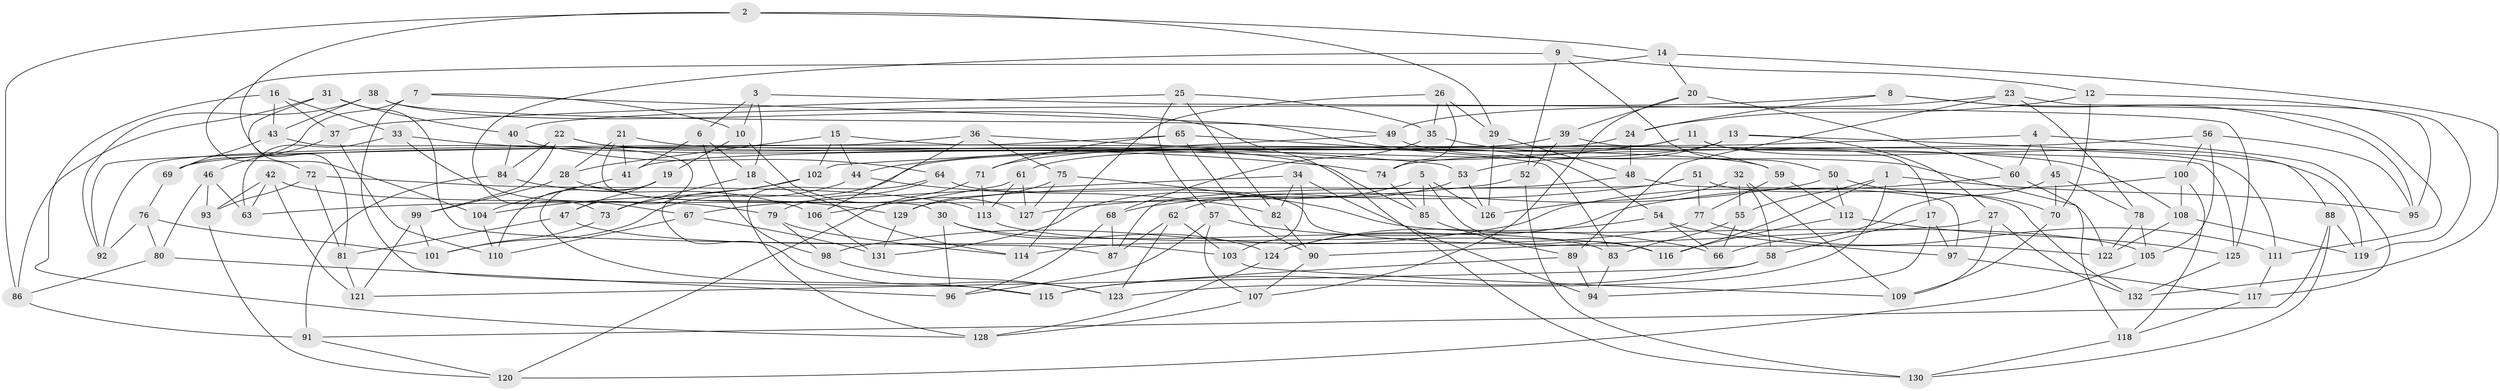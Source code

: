 // Generated by graph-tools (version 1.1) at 2025/56/03/09/25 04:56:36]
// undirected, 132 vertices, 264 edges
graph export_dot {
graph [start="1"]
  node [color=gray90,style=filled];
  1;
  2;
  3;
  4;
  5;
  6;
  7;
  8;
  9;
  10;
  11;
  12;
  13;
  14;
  15;
  16;
  17;
  18;
  19;
  20;
  21;
  22;
  23;
  24;
  25;
  26;
  27;
  28;
  29;
  30;
  31;
  32;
  33;
  34;
  35;
  36;
  37;
  38;
  39;
  40;
  41;
  42;
  43;
  44;
  45;
  46;
  47;
  48;
  49;
  50;
  51;
  52;
  53;
  54;
  55;
  56;
  57;
  58;
  59;
  60;
  61;
  62;
  63;
  64;
  65;
  66;
  67;
  68;
  69;
  70;
  71;
  72;
  73;
  74;
  75;
  76;
  77;
  78;
  79;
  80;
  81;
  82;
  83;
  84;
  85;
  86;
  87;
  88;
  89;
  90;
  91;
  92;
  93;
  94;
  95;
  96;
  97;
  98;
  99;
  100;
  101;
  102;
  103;
  104;
  105;
  106;
  107;
  108;
  109;
  110;
  111;
  112;
  113;
  114;
  115;
  116;
  117;
  118;
  119;
  120;
  121;
  122;
  123;
  124;
  125;
  126;
  127;
  128;
  129;
  130;
  131;
  132;
  1 -- 95;
  1 -- 116;
  1 -- 55;
  1 -- 123;
  2 -- 86;
  2 -- 29;
  2 -- 104;
  2 -- 14;
  3 -- 18;
  3 -- 125;
  3 -- 6;
  3 -- 10;
  4 -- 45;
  4 -- 60;
  4 -- 117;
  4 -- 101;
  5 -- 85;
  5 -- 131;
  5 -- 116;
  5 -- 126;
  6 -- 98;
  6 -- 41;
  6 -- 18;
  7 -- 10;
  7 -- 54;
  7 -- 69;
  7 -- 115;
  8 -- 40;
  8 -- 24;
  8 -- 111;
  8 -- 95;
  9 -- 52;
  9 -- 73;
  9 -- 50;
  9 -- 12;
  10 -- 19;
  10 -- 127;
  11 -- 119;
  11 -- 44;
  11 -- 71;
  11 -- 17;
  12 -- 24;
  12 -- 70;
  12 -- 95;
  13 -- 53;
  13 -- 88;
  13 -- 61;
  13 -- 27;
  14 -- 72;
  14 -- 132;
  14 -- 20;
  15 -- 28;
  15 -- 125;
  15 -- 44;
  15 -- 102;
  16 -- 43;
  16 -- 37;
  16 -- 33;
  16 -- 128;
  17 -- 94;
  17 -- 58;
  17 -- 97;
  18 -- 73;
  18 -- 114;
  19 -- 110;
  19 -- 115;
  19 -- 47;
  20 -- 39;
  20 -- 60;
  20 -- 107;
  21 -- 28;
  21 -- 41;
  21 -- 108;
  21 -- 30;
  22 -- 85;
  22 -- 99;
  22 -- 59;
  22 -- 84;
  23 -- 78;
  23 -- 119;
  23 -- 49;
  23 -- 89;
  24 -- 41;
  24 -- 48;
  25 -- 57;
  25 -- 37;
  25 -- 35;
  25 -- 82;
  26 -- 29;
  26 -- 114;
  26 -- 35;
  26 -- 74;
  27 -- 109;
  27 -- 132;
  27 -- 90;
  28 -- 129;
  28 -- 99;
  29 -- 126;
  29 -- 48;
  30 -- 124;
  30 -- 83;
  30 -- 96;
  31 -- 40;
  31 -- 87;
  31 -- 81;
  31 -- 86;
  32 -- 126;
  32 -- 55;
  32 -- 109;
  32 -- 58;
  33 -- 67;
  33 -- 74;
  33 -- 63;
  34 -- 94;
  34 -- 103;
  34 -- 82;
  34 -- 67;
  35 -- 59;
  35 -- 68;
  36 -- 92;
  36 -- 53;
  36 -- 75;
  36 -- 106;
  37 -- 46;
  37 -- 110;
  38 -- 43;
  38 -- 49;
  38 -- 130;
  38 -- 92;
  39 -- 69;
  39 -- 111;
  39 -- 52;
  40 -- 64;
  40 -- 84;
  41 -- 104;
  42 -- 63;
  42 -- 79;
  42 -- 93;
  42 -- 121;
  43 -- 69;
  43 -- 47;
  44 -- 82;
  44 -- 73;
  45 -- 78;
  45 -- 70;
  45 -- 66;
  46 -- 63;
  46 -- 80;
  46 -- 93;
  47 -- 81;
  47 -- 103;
  48 -- 129;
  48 -- 97;
  49 -- 122;
  49 -- 102;
  50 -- 70;
  50 -- 68;
  50 -- 112;
  51 -- 77;
  51 -- 132;
  51 -- 127;
  51 -- 87;
  52 -- 63;
  52 -- 130;
  53 -- 126;
  53 -- 62;
  54 -- 66;
  54 -- 97;
  54 -- 124;
  55 -- 83;
  55 -- 66;
  56 -- 105;
  56 -- 74;
  56 -- 100;
  56 -- 95;
  57 -- 66;
  57 -- 96;
  57 -- 107;
  58 -- 121;
  58 -- 115;
  59 -- 77;
  59 -- 112;
  60 -- 98;
  60 -- 118;
  61 -- 106;
  61 -- 127;
  61 -- 113;
  62 -- 123;
  62 -- 103;
  62 -- 87;
  64 -- 79;
  64 -- 128;
  64 -- 122;
  65 -- 92;
  65 -- 71;
  65 -- 90;
  65 -- 83;
  67 -- 131;
  67 -- 110;
  68 -- 87;
  68 -- 96;
  69 -- 76;
  70 -- 109;
  71 -- 120;
  71 -- 113;
  72 -- 93;
  72 -- 113;
  72 -- 81;
  73 -- 101;
  74 -- 85;
  75 -- 127;
  75 -- 105;
  75 -- 129;
  76 -- 101;
  76 -- 92;
  76 -- 80;
  77 -- 111;
  77 -- 114;
  78 -- 122;
  78 -- 105;
  79 -- 114;
  79 -- 98;
  80 -- 86;
  80 -- 96;
  81 -- 121;
  82 -- 90;
  83 -- 94;
  84 -- 91;
  84 -- 106;
  85 -- 89;
  86 -- 91;
  88 -- 119;
  88 -- 130;
  88 -- 91;
  89 -- 115;
  89 -- 94;
  90 -- 107;
  91 -- 120;
  93 -- 120;
  97 -- 117;
  98 -- 123;
  99 -- 101;
  99 -- 121;
  100 -- 108;
  100 -- 124;
  100 -- 118;
  102 -- 104;
  102 -- 123;
  103 -- 109;
  104 -- 110;
  105 -- 120;
  106 -- 131;
  107 -- 128;
  108 -- 119;
  108 -- 122;
  111 -- 117;
  112 -- 116;
  112 -- 125;
  113 -- 116;
  117 -- 118;
  118 -- 130;
  124 -- 128;
  125 -- 132;
  129 -- 131;
}
